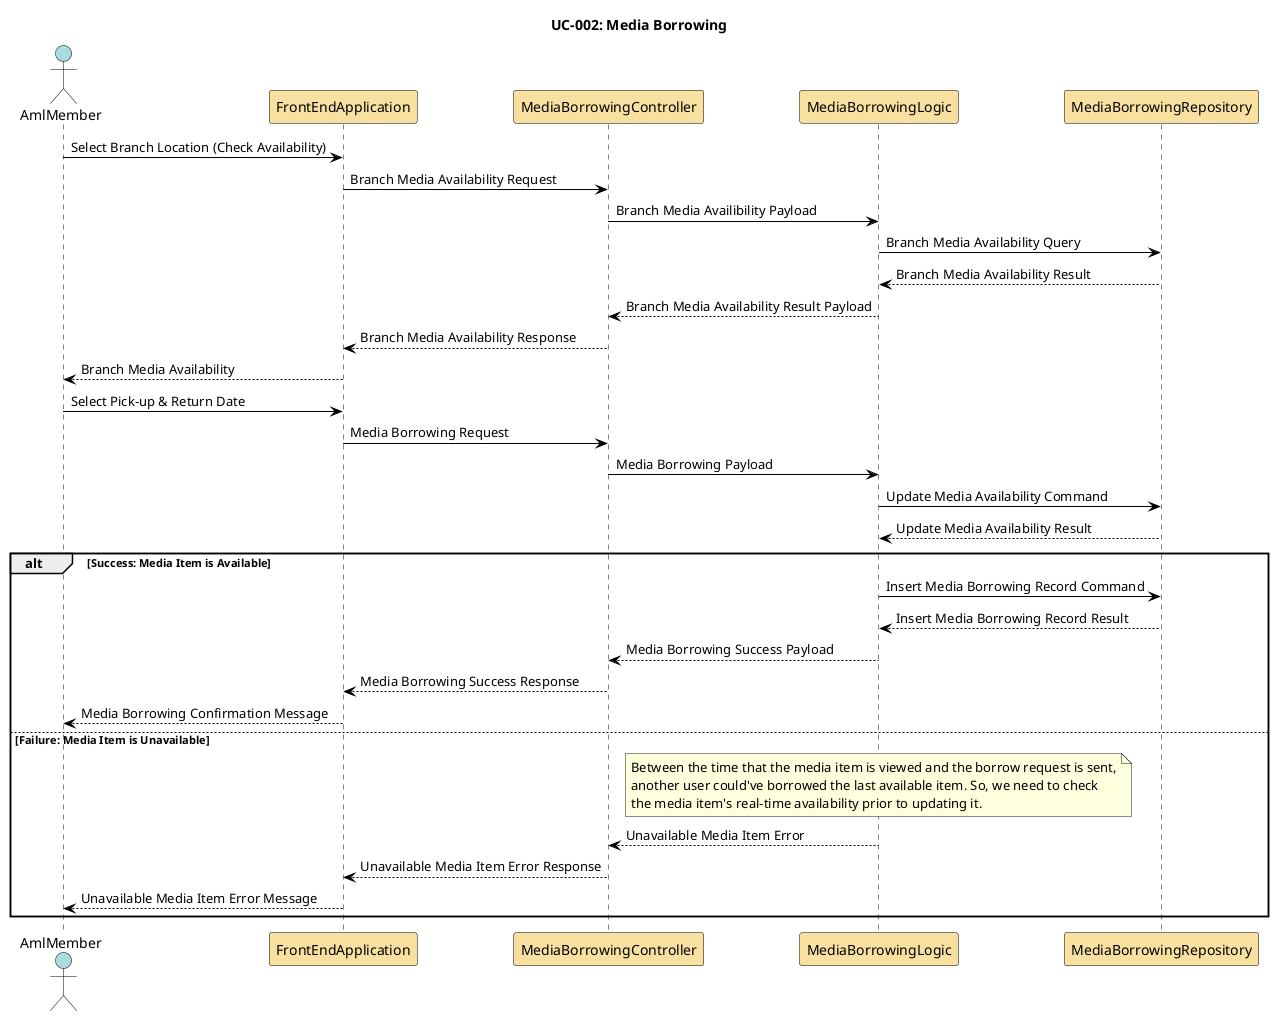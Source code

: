 @startuml media-borrowing

skinparam sequence {
    ActorBorderColor Black
    ActorBackgroundColor #A9DCDF
    ParticipantBorderColor Black
    ParticipantBackgroundColor #F8E1A0
    LifeLineBorderColor Black
    LifeLineBackgroundColor White
    NoteBorderColor Black
    NoteBackgroundColor #FEFECE
    ArrowColor Black
    ArrowThickness 1
    ActivationBorderColor Black
    ActivationBackgroundColor #B3E2CD
}

title UC-002: Media Borrowing

actor AmlMember as aml_member
participant FrontEndApplication as front_end
participant MediaBorrowingController as media_borrowing_controller
participant MediaBorrowingLogic as media_borrowing_logic
participant MediaBorrowingRepository as media_borrowing_repo

aml_member -> front_end: Select Branch Location (Check Availability)
front_end -> media_borrowing_controller: Branch Media Availability Request
media_borrowing_controller -> media_borrowing_logic: Branch Media Availibility Payload
media_borrowing_logic -> media_borrowing_repo: Branch Media Availability Query
media_borrowing_repo --> media_borrowing_logic: Branch Media Availability Result
media_borrowing_logic --> media_borrowing_controller: Branch Media Availability Result Payload
media_borrowing_controller --> front_end: Branch Media Availability Response
front_end --> aml_member: Branch Media Availability 

aml_member -> front_end: Select Pick-up & Return Date
front_end -> media_borrowing_controller: Media Borrowing Request
media_borrowing_controller -> media_borrowing_logic: Media Borrowing Payload
media_borrowing_logic -> media_borrowing_repo: Update Media Availability Command
media_borrowing_repo --> media_borrowing_logic: Update Media Availability Result
alt Success: Media Item is Available
media_borrowing_logic -> media_borrowing_repo: Insert Media Borrowing Record Command
media_borrowing_repo --> media_borrowing_logic: Insert Media Borrowing Record Result
media_borrowing_logic --> media_borrowing_controller: Media Borrowing Success Payload
media_borrowing_controller --> front_end: Media Borrowing Success Response
front_end --> aml_member: Media Borrowing Confirmation Message
else Failure: Media Item is Unavailable
note over media_borrowing_logic
Between the time that the media item is viewed and the borrow request is sent,
another user could've borrowed the last available item. So, we need to check
the media item's real-time availability prior to updating it.
end note
media_borrowing_logic --> media_borrowing_controller: Unavailable Media Item Error
media_borrowing_controller --> front_end: Unavailable Media Item Error Response
front_end --> aml_member: Unavailable Media Item Error Message
end

@enduml